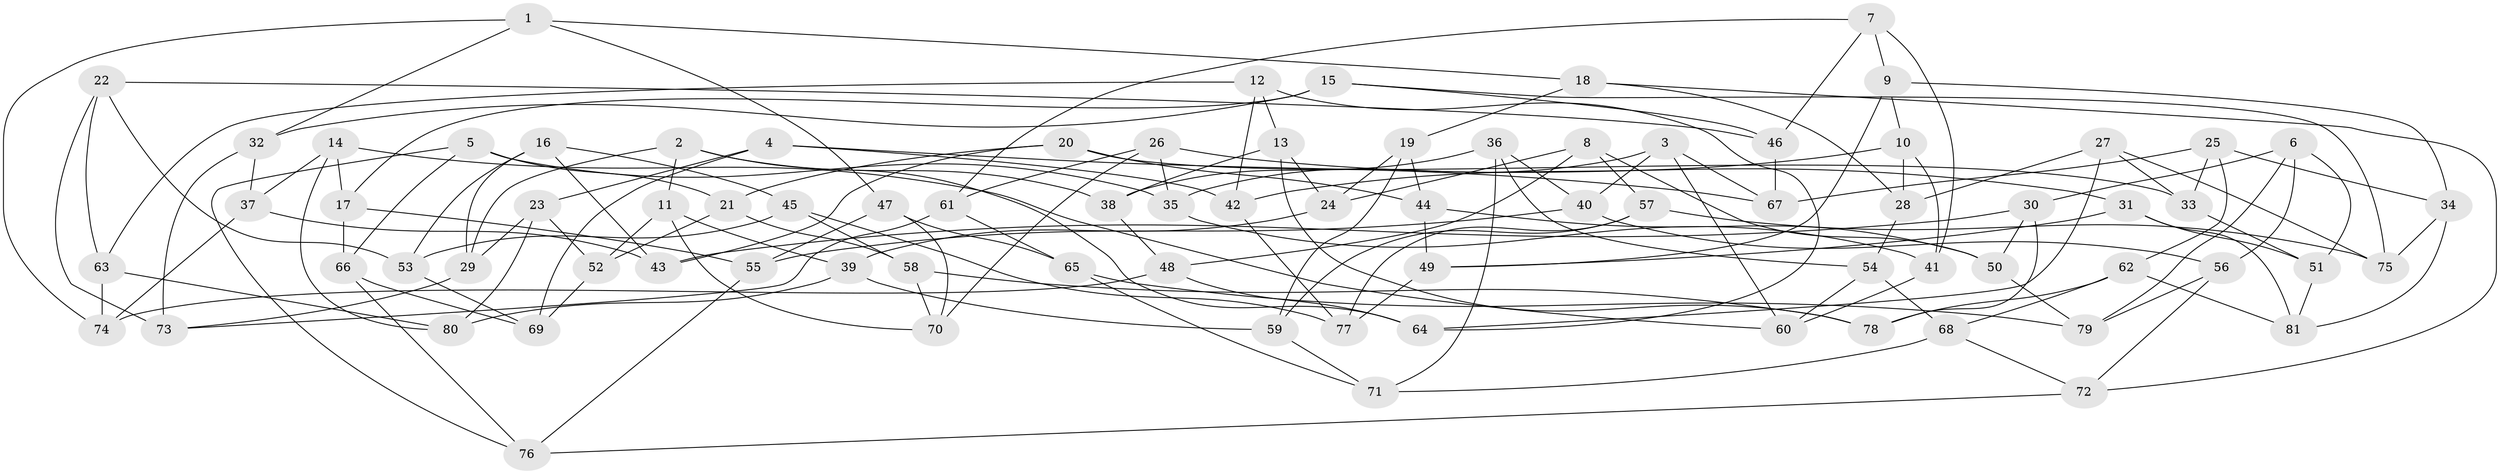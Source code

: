 // coarse degree distribution, {6: 0.4897959183673469, 5: 0.16326530612244897, 4: 0.30612244897959184, 3: 0.04081632653061224}
// Generated by graph-tools (version 1.1) at 2025/52/02/27/25 19:52:35]
// undirected, 81 vertices, 162 edges
graph export_dot {
graph [start="1"]
  node [color=gray90,style=filled];
  1;
  2;
  3;
  4;
  5;
  6;
  7;
  8;
  9;
  10;
  11;
  12;
  13;
  14;
  15;
  16;
  17;
  18;
  19;
  20;
  21;
  22;
  23;
  24;
  25;
  26;
  27;
  28;
  29;
  30;
  31;
  32;
  33;
  34;
  35;
  36;
  37;
  38;
  39;
  40;
  41;
  42;
  43;
  44;
  45;
  46;
  47;
  48;
  49;
  50;
  51;
  52;
  53;
  54;
  55;
  56;
  57;
  58;
  59;
  60;
  61;
  62;
  63;
  64;
  65;
  66;
  67;
  68;
  69;
  70;
  71;
  72;
  73;
  74;
  75;
  76;
  77;
  78;
  79;
  80;
  81;
  1 -- 32;
  1 -- 74;
  1 -- 47;
  1 -- 18;
  2 -- 38;
  2 -- 11;
  2 -- 64;
  2 -- 29;
  3 -- 67;
  3 -- 35;
  3 -- 40;
  3 -- 60;
  4 -- 69;
  4 -- 42;
  4 -- 67;
  4 -- 23;
  5 -- 66;
  5 -- 76;
  5 -- 35;
  5 -- 21;
  6 -- 51;
  6 -- 56;
  6 -- 30;
  6 -- 79;
  7 -- 9;
  7 -- 46;
  7 -- 61;
  7 -- 41;
  8 -- 50;
  8 -- 48;
  8 -- 24;
  8 -- 57;
  9 -- 34;
  9 -- 49;
  9 -- 10;
  10 -- 28;
  10 -- 42;
  10 -- 41;
  11 -- 39;
  11 -- 52;
  11 -- 70;
  12 -- 64;
  12 -- 42;
  12 -- 63;
  12 -- 13;
  13 -- 78;
  13 -- 38;
  13 -- 24;
  14 -- 80;
  14 -- 17;
  14 -- 60;
  14 -- 37;
  15 -- 46;
  15 -- 17;
  15 -- 75;
  15 -- 32;
  16 -- 53;
  16 -- 29;
  16 -- 43;
  16 -- 45;
  17 -- 55;
  17 -- 66;
  18 -- 72;
  18 -- 28;
  18 -- 19;
  19 -- 24;
  19 -- 59;
  19 -- 44;
  20 -- 43;
  20 -- 33;
  20 -- 44;
  20 -- 21;
  21 -- 52;
  21 -- 58;
  22 -- 46;
  22 -- 73;
  22 -- 53;
  22 -- 63;
  23 -- 52;
  23 -- 80;
  23 -- 29;
  24 -- 39;
  25 -- 62;
  25 -- 33;
  25 -- 34;
  25 -- 67;
  26 -- 31;
  26 -- 70;
  26 -- 35;
  26 -- 61;
  27 -- 33;
  27 -- 64;
  27 -- 75;
  27 -- 28;
  28 -- 54;
  29 -- 73;
  30 -- 43;
  30 -- 50;
  30 -- 78;
  31 -- 81;
  31 -- 51;
  31 -- 49;
  32 -- 37;
  32 -- 73;
  33 -- 51;
  34 -- 81;
  34 -- 75;
  35 -- 41;
  36 -- 54;
  36 -- 38;
  36 -- 40;
  36 -- 71;
  37 -- 43;
  37 -- 74;
  38 -- 48;
  39 -- 80;
  39 -- 59;
  40 -- 55;
  40 -- 56;
  41 -- 60;
  42 -- 77;
  44 -- 50;
  44 -- 49;
  45 -- 58;
  45 -- 77;
  45 -- 53;
  46 -- 67;
  47 -- 65;
  47 -- 55;
  47 -- 70;
  48 -- 74;
  48 -- 64;
  49 -- 77;
  50 -- 79;
  51 -- 81;
  52 -- 69;
  53 -- 69;
  54 -- 68;
  54 -- 60;
  55 -- 76;
  56 -- 79;
  56 -- 72;
  57 -- 77;
  57 -- 75;
  57 -- 59;
  58 -- 70;
  58 -- 78;
  59 -- 71;
  61 -- 73;
  61 -- 65;
  62 -- 68;
  62 -- 78;
  62 -- 81;
  63 -- 80;
  63 -- 74;
  65 -- 79;
  65 -- 71;
  66 -- 76;
  66 -- 69;
  68 -- 72;
  68 -- 71;
  72 -- 76;
}
